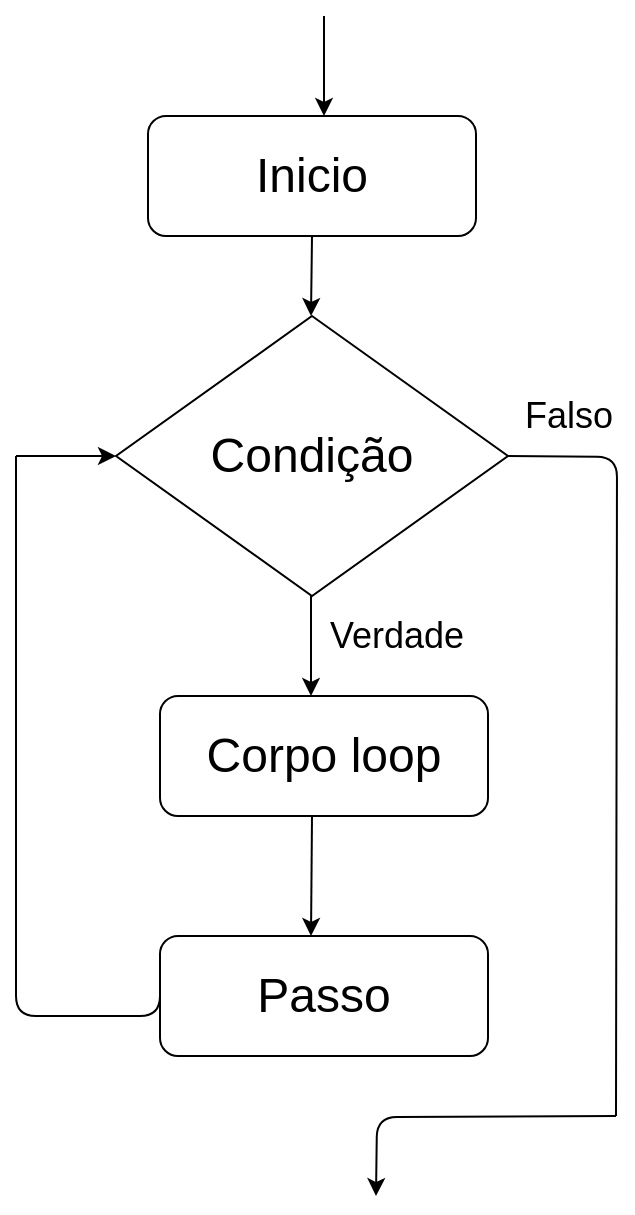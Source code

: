 <mxfile version="14.0.1" type="github"><diagram id="YYyLRt2YlnPGuTwALq7w" name="Page-1"><mxGraphModel dx="942" dy="656" grid="1" gridSize="10" guides="1" tooltips="1" connect="1" arrows="1" fold="1" page="1" pageScale="1" pageWidth="827" pageHeight="1169" math="0" shadow="0"><root><mxCell id="0"/><mxCell id="1" parent="0"/><mxCell id="Kk5G-1nXYGUyWvRs9k0_-10" style="edgeStyle=orthogonalEdgeStyle;rounded=0;orthogonalLoop=1;jettySize=auto;html=1;exitX=0.75;exitY=0;exitDx=0;exitDy=0;" edge="1" parent="1" source="Kk5G-1nXYGUyWvRs9k0_-1"><mxGeometry relative="1" as="geometry"><mxPoint x="449" y="90" as="targetPoint"/></mxGeometry></mxCell><mxCell id="Kk5G-1nXYGUyWvRs9k0_-1" value="&lt;font style=&quot;font-size: 24px&quot;&gt;Inicio&lt;/font&gt;" style="rounded=1;whiteSpace=wrap;html=1;" vertex="1" parent="1"><mxGeometry x="326" y="80" width="164" height="60" as="geometry"/></mxCell><mxCell id="Kk5G-1nXYGUyWvRs9k0_-2" value="&lt;font style=&quot;font-size: 24px&quot;&gt;Corpo loop&lt;/font&gt;&lt;span style=&quot;color: rgba(0 , 0 , 0 , 0) ; font-family: monospace ; font-size: 0px&quot;&gt;%3CmxGraphModel%3E%3Croot%3E%3CmxCell%20id%3D%220%22%2F%3E%3CmxCell%20id%3D%221%22%20parent%3D%220%22%2F%3E%3CmxCell%20id%3D%222%22%20value%3D%22%26lt%3Bfont%20style%3D%26quot%3Bfont-size%3A%2024px%26quot%3B%26gt%3BInicio%26lt%3B%2Ffont%26gt%3B%22%20style%3D%22rounded%3D1%3BwhiteSpace%3Dwrap%3Bhtml%3D1%3B%22%20vertex%3D%221%22%20parent%3D%221%22%3E%3CmxGeometry%20x%3D%22326%22%20y%3D%2280%22%20width%3D%22164%22%20height%3D%2260%22%20as%3D%22geometry%22%2F%3E%3C%2FmxCell%3E%3C%2Froot%3E%3C%2FmxGraphModel%3E&lt;/span&gt;" style="rounded=1;whiteSpace=wrap;html=1;" vertex="1" parent="1"><mxGeometry x="332" y="370" width="164" height="60" as="geometry"/></mxCell><mxCell id="Kk5G-1nXYGUyWvRs9k0_-3" value="&lt;font style=&quot;font-size: 24px&quot;&gt;Passo&lt;/font&gt;" style="rounded=1;whiteSpace=wrap;html=1;" vertex="1" parent="1"><mxGeometry x="332" y="490" width="164" height="60" as="geometry"/></mxCell><mxCell id="Kk5G-1nXYGUyWvRs9k0_-4" value="&lt;font style=&quot;font-size: 24px&quot;&gt;Condição&lt;/font&gt;" style="rhombus;whiteSpace=wrap;html=1;" vertex="1" parent="1"><mxGeometry x="310" y="180" width="196" height="140" as="geometry"/></mxCell><mxCell id="Kk5G-1nXYGUyWvRs9k0_-5" value="" style="endArrow=classic;html=1;" edge="1" parent="1"><mxGeometry width="50" height="50" relative="1" as="geometry"><mxPoint x="414" y="30" as="sourcePoint"/><mxPoint x="414" y="80" as="targetPoint"/></mxGeometry></mxCell><mxCell id="Kk5G-1nXYGUyWvRs9k0_-7" value="" style="endArrow=classic;html=1;exitX=0.5;exitY=1;exitDx=0;exitDy=0;" edge="1" parent="1" source="Kk5G-1nXYGUyWvRs9k0_-1"><mxGeometry width="50" height="50" relative="1" as="geometry"><mxPoint x="408" y="150" as="sourcePoint"/><mxPoint x="407.5" y="180" as="targetPoint"/></mxGeometry></mxCell><mxCell id="Kk5G-1nXYGUyWvRs9k0_-8" value="" style="endArrow=classic;html=1;" edge="1" parent="1"><mxGeometry width="50" height="50" relative="1" as="geometry"><mxPoint x="407.5" y="320" as="sourcePoint"/><mxPoint x="407.5" y="370" as="targetPoint"/></mxGeometry></mxCell><mxCell id="Kk5G-1nXYGUyWvRs9k0_-9" value="" style="endArrow=classic;html=1;" edge="1" parent="1"><mxGeometry width="50" height="50" relative="1" as="geometry"><mxPoint x="408" y="430" as="sourcePoint"/><mxPoint x="407.5" y="490" as="targetPoint"/></mxGeometry></mxCell><mxCell id="Kk5G-1nXYGUyWvRs9k0_-12" value="" style="endArrow=classic;html=1;edgeStyle=orthogonalEdgeStyle;" edge="1" parent="1"><mxGeometry width="50" height="50" relative="1" as="geometry"><mxPoint x="560" y="580" as="sourcePoint"/><mxPoint x="440" y="620" as="targetPoint"/></mxGeometry></mxCell><mxCell id="Kk5G-1nXYGUyWvRs9k0_-14" value="" style="endArrow=classic;html=1;entryX=0;entryY=0.5;entryDx=0;entryDy=0;" edge="1" parent="1" target="Kk5G-1nXYGUyWvRs9k0_-4"><mxGeometry width="50" height="50" relative="1" as="geometry"><mxPoint x="260" y="250" as="sourcePoint"/><mxPoint x="320" y="200" as="targetPoint"/></mxGeometry></mxCell><mxCell id="Kk5G-1nXYGUyWvRs9k0_-15" value="&lt;span style=&quot;font-size: 18px&quot;&gt;Falso&lt;/span&gt;" style="text;html=1;resizable=0;autosize=1;align=center;verticalAlign=middle;points=[];fillColor=none;strokeColor=none;rounded=0;" vertex="1" parent="1"><mxGeometry x="506" y="220" width="60" height="20" as="geometry"/></mxCell><mxCell id="Kk5G-1nXYGUyWvRs9k0_-16" value="&lt;span style=&quot;font-size: 18px&quot;&gt;Verdade&lt;/span&gt;" style="text;html=1;resizable=0;autosize=1;align=center;verticalAlign=middle;points=[];fillColor=none;strokeColor=none;rounded=0;" vertex="1" parent="1"><mxGeometry x="410" y="330" width="80" height="20" as="geometry"/></mxCell><mxCell id="Kk5G-1nXYGUyWvRs9k0_-19" value="" style="endArrow=none;html=1;edgeStyle=orthogonalEdgeStyle;" edge="1" parent="1"><mxGeometry width="50" height="50" relative="1" as="geometry"><mxPoint x="506" y="250" as="sourcePoint"/><mxPoint x="560" y="580" as="targetPoint"/></mxGeometry></mxCell><mxCell id="Kk5G-1nXYGUyWvRs9k0_-21" value="" style="endArrow=none;html=1;edgeStyle=orthogonalEdgeStyle;" edge="1" parent="1"><mxGeometry width="50" height="50" relative="1" as="geometry"><mxPoint x="260" y="250" as="sourcePoint"/><mxPoint x="332" y="510" as="targetPoint"/><Array as="points"><mxPoint x="260" y="530"/><mxPoint x="332" y="530"/></Array></mxGeometry></mxCell></root></mxGraphModel></diagram></mxfile>